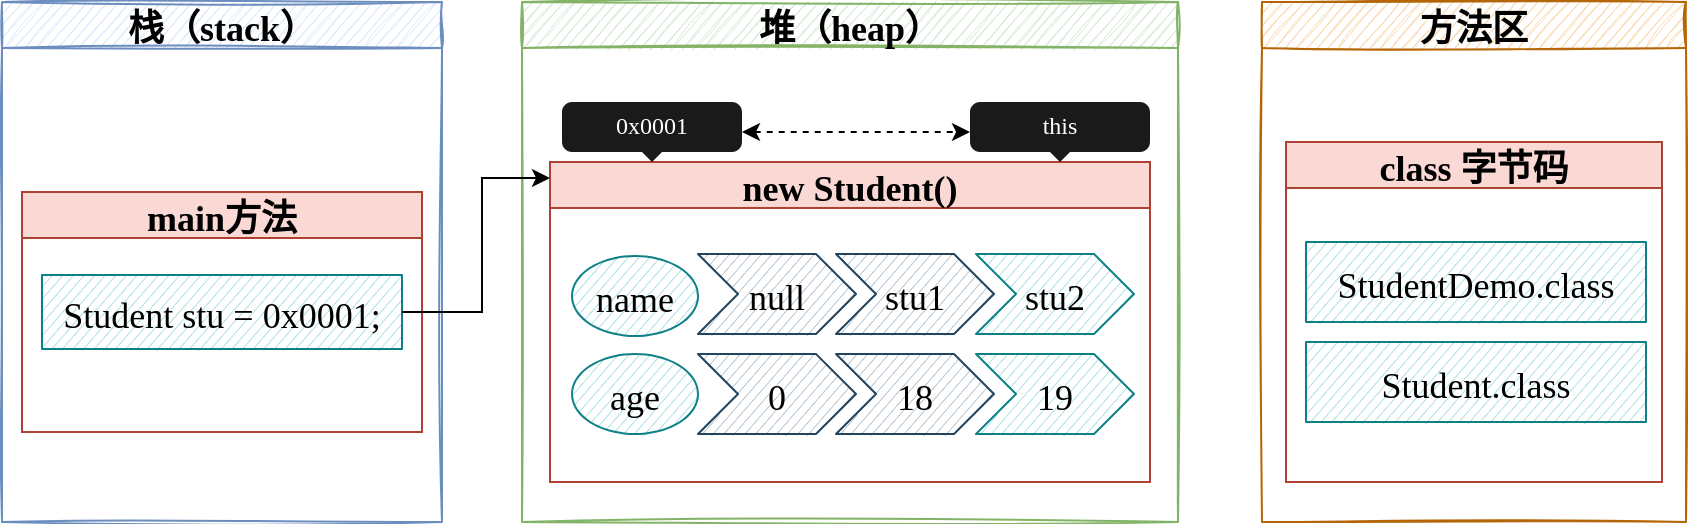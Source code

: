 <mxfile version="24.4.0" type="device">
  <diagram name="newStudent" id="OlnSrydq9xUQFclj--Ud">
    <mxGraphModel dx="1050" dy="669" grid="1" gridSize="10" guides="1" tooltips="1" connect="1" arrows="1" fold="1" page="1" pageScale="1" pageWidth="291" pageHeight="413" math="0" shadow="0">
      <root>
        <mxCell id="0" />
        <mxCell id="1" parent="0" />
        <mxCell id="vxNPVa4YINoBgpkL03Ra-1" value="栈（stack）" style="swimlane;rounded=0;strokeColor=#6c8ebf;align=center;verticalAlign=middle;fontFamily=OPPO Sans;fontSize=18;fillColor=#dae8fc;sketch=1;curveFitting=1;jiggle=1;" vertex="1" parent="1">
          <mxGeometry x="40" y="40" width="220" height="260" as="geometry" />
        </mxCell>
        <mxCell id="vxNPVa4YINoBgpkL03Ra-2" value="main方法" style="swimlane;rounded=0;strokeColor=#ae4132;align=center;verticalAlign=middle;fontFamily=OPPO Sans;fontSize=18;fillColor=#fad9d5;" vertex="1" parent="vxNPVa4YINoBgpkL03Ra-1">
          <mxGeometry x="10" y="95" width="200" height="120" as="geometry" />
        </mxCell>
        <mxCell id="vxNPVa4YINoBgpkL03Ra-3" value="Student stu = 0x0001;" style="rounded=0;strokeColor=#0e8088;align=center;verticalAlign=middle;fontFamily=OPPO Sans;fontSize=18;fillColor=#b0e3e6;sketch=1;curveFitting=1;jiggle=0;disableMultiStroke=0;" vertex="1" parent="vxNPVa4YINoBgpkL03Ra-2">
          <mxGeometry x="10" y="41.5" width="180" height="37" as="geometry" />
        </mxCell>
        <mxCell id="vxNPVa4YINoBgpkL03Ra-4" value="堆（heap）" style="swimlane;rounded=0;strokeColor=#82b366;align=center;verticalAlign=middle;fontFamily=OPPO Sans;fontSize=18;fillColor=#d5e8d4;sketch=1;curveFitting=1;jiggle=1;" vertex="1" parent="1">
          <mxGeometry x="300" y="40" width="328" height="260" as="geometry" />
        </mxCell>
        <UserObject label="new Student()" tooltip="0x0001" id="vxNPVa4YINoBgpkL03Ra-5">
          <mxCell style="swimlane;rounded=0;strokeColor=#ae4132;align=center;verticalAlign=middle;fontFamily=OPPO Sans;fontSize=18;fillColor=#fad9d5;startSize=23;points=[[0,0,0,0,0],[0,0.05,0,0,0],[0,0.5,0,0,0],[0,0.75,0,0,0],[0,1,0,0,0],[0.25,0,0,0,0],[0.25,1,0,0,0],[0.5,0,0,0,0],[0.5,1,0,0,0],[0.75,0,0,0,0],[0.75,1,0,0,0],[1,0,0,0,0],[1,0.25,0,0,0],[1,0.5,0,0,0],[1,0.75,0,0,0],[1,1,0,0,0]];" vertex="1" parent="vxNPVa4YINoBgpkL03Ra-4">
            <mxGeometry x="14" y="80" width="300" height="160" as="geometry" />
          </mxCell>
        </UserObject>
        <mxCell id="vxNPVa4YINoBgpkL03Ra-6" value="null" style="shape=step;perimeter=stepPerimeter;fixedSize=1;rounded=0;strokeColor=#23445d;align=center;verticalAlign=middle;fontFamily=OPPO Sans;fontSize=18;fillColor=#bac8d3;sketch=1;curveFitting=1;jiggle=0;" vertex="1" parent="vxNPVa4YINoBgpkL03Ra-5">
          <mxGeometry x="74" y="46" width="79" height="40" as="geometry" />
        </mxCell>
        <mxCell id="vxNPVa4YINoBgpkL03Ra-7" value="stu1" style="shape=step;perimeter=stepPerimeter;fixedSize=1;rounded=0;strokeColor=#23445d;align=center;verticalAlign=middle;fontFamily=OPPO Sans;fontSize=18;fillColor=#bac8d3;sketch=1;curveFitting=1;jiggle=0;" vertex="1" parent="vxNPVa4YINoBgpkL03Ra-5">
          <mxGeometry x="143" y="46" width="79" height="40" as="geometry" />
        </mxCell>
        <mxCell id="vxNPVa4YINoBgpkL03Ra-8" value="stu2" style="shape=step;perimeter=stepPerimeter;fixedSize=1;rounded=0;strokeColor=#0e8088;align=center;verticalAlign=middle;fontFamily=OPPO Sans;fontSize=18;fillColor=#b0e3e6;sketch=1;curveFitting=1;jiggle=0;" vertex="1" parent="vxNPVa4YINoBgpkL03Ra-5">
          <mxGeometry x="213" y="46" width="79" height="40" as="geometry" />
        </mxCell>
        <mxCell id="vxNPVa4YINoBgpkL03Ra-9" value="0" style="shape=step;perimeter=stepPerimeter;fixedSize=1;rounded=0;strokeColor=#23445d;align=center;verticalAlign=middle;fontFamily=OPPO Sans;fontSize=18;fillColor=#bac8d3;sketch=1;curveFitting=1;jiggle=0;" vertex="1" parent="vxNPVa4YINoBgpkL03Ra-5">
          <mxGeometry x="74" y="96" width="79" height="40" as="geometry" />
        </mxCell>
        <mxCell id="vxNPVa4YINoBgpkL03Ra-10" value="18" style="shape=step;perimeter=stepPerimeter;fixedSize=1;rounded=0;strokeColor=#23445d;align=center;verticalAlign=middle;fontFamily=OPPO Sans;fontSize=18;fillColor=#bac8d3;sketch=1;curveFitting=1;jiggle=0;" vertex="1" parent="vxNPVa4YINoBgpkL03Ra-5">
          <mxGeometry x="143" y="96" width="79" height="40" as="geometry" />
        </mxCell>
        <mxCell id="vxNPVa4YINoBgpkL03Ra-11" value="19" style="shape=step;perimeter=stepPerimeter;fixedSize=1;rounded=0;strokeColor=#0e8088;align=center;verticalAlign=middle;fontFamily=OPPO Sans;fontSize=18;fillColor=#b0e3e6;sketch=1;curveFitting=1;jiggle=0;" vertex="1" parent="vxNPVa4YINoBgpkL03Ra-5">
          <mxGeometry x="213" y="96" width="79" height="40" as="geometry" />
        </mxCell>
        <mxCell id="vxNPVa4YINoBgpkL03Ra-12" value="name" style="ellipse;rounded=0;strokeColor=#0e8088;align=center;verticalAlign=middle;fontFamily=OPPO Sans;fontSize=18;fillColor=#b0e3e6;sketch=1;curveFitting=1;jiggle=0;" vertex="1" parent="vxNPVa4YINoBgpkL03Ra-5">
          <mxGeometry x="11" y="47" width="63" height="40" as="geometry" />
        </mxCell>
        <mxCell id="vxNPVa4YINoBgpkL03Ra-13" value="age" style="ellipse;rounded=0;strokeColor=#0e8088;align=center;verticalAlign=middle;fontFamily=OPPO Sans;fontSize=18;fillColor=#b0e3e6;sketch=1;curveFitting=1;jiggle=0;" vertex="1" parent="vxNPVa4YINoBgpkL03Ra-5">
          <mxGeometry x="11" y="96" width="63" height="40" as="geometry" />
        </mxCell>
        <mxCell id="vxNPVa4YINoBgpkL03Ra-14" value="" style="edgeStyle=orthogonalEdgeStyle;rounded=0;orthogonalLoop=1;jettySize=auto;fontFamily=OPPO Sans;fontSize=18;fontColor=default;dashed=1;startArrow=classic;startFill=1;" edge="1" parent="vxNPVa4YINoBgpkL03Ra-4" source="vxNPVa4YINoBgpkL03Ra-15" target="vxNPVa4YINoBgpkL03Ra-16">
          <mxGeometry relative="1" as="geometry" />
        </mxCell>
        <mxCell id="vxNPVa4YINoBgpkL03Ra-15" value="0x0001" style="shadow=0;dashed=0;shape=mxgraph.bootstrap.popover;fillColor=#1A1A1A;strokeColor=none;dx=45;dy=5;rSize=5;verticalAlign=top;spacing=10;fontSize=12;spacingLeft=0;align=center;spacingTop=-10;fontColor=#FFFFFF;rounded=0;fontFamily=OPPO Sans;" vertex="1" parent="vxNPVa4YINoBgpkL03Ra-4">
          <mxGeometry x="20" y="50" width="90" height="30" as="geometry" />
        </mxCell>
        <mxCell id="vxNPVa4YINoBgpkL03Ra-16" value="this" style="shadow=0;dashed=0;shape=mxgraph.bootstrap.popover;fillColor=#1A1A1A;strokeColor=none;dx=45;dy=5;rSize=5;verticalAlign=top;spacing=10;fontSize=12;spacingLeft=0;align=center;spacingTop=-10;fontColor=#FFFFFF;rounded=0;fontFamily=OPPO Sans;" vertex="1" parent="vxNPVa4YINoBgpkL03Ra-4">
          <mxGeometry x="224" y="50" width="90" height="30" as="geometry" />
        </mxCell>
        <mxCell id="vxNPVa4YINoBgpkL03Ra-17" value="方法区" style="swimlane;rounded=0;strokeColor=#b46504;align=center;verticalAlign=middle;fontFamily=OPPO Sans;fontSize=18;fillColor=#fad7ac;sketch=1;curveFitting=1;jiggle=1;" vertex="1" parent="1">
          <mxGeometry x="670" y="40" width="212" height="260" as="geometry" />
        </mxCell>
        <mxCell id="vxNPVa4YINoBgpkL03Ra-18" value="class 字节码" style="swimlane;rounded=0;strokeColor=#ae4132;align=center;verticalAlign=middle;fontFamily=OPPO Sans;fontSize=18;fillColor=#fad9d5;" vertex="1" parent="vxNPVa4YINoBgpkL03Ra-17">
          <mxGeometry x="12" y="70" width="188" height="170" as="geometry" />
        </mxCell>
        <mxCell id="vxNPVa4YINoBgpkL03Ra-19" value="StudentDemo.class" style="rounded=0;strokeColor=#0e8088;align=center;verticalAlign=middle;fontFamily=OPPO Sans;fontSize=18;fillColor=#b0e3e6;sketch=1;curveFitting=1;jiggle=0;" vertex="1" parent="vxNPVa4YINoBgpkL03Ra-18">
          <mxGeometry x="10" y="50" width="170" height="40" as="geometry" />
        </mxCell>
        <mxCell id="vxNPVa4YINoBgpkL03Ra-20" value="Student.class" style="rounded=0;strokeColor=#0e8088;align=center;verticalAlign=middle;fontFamily=OPPO Sans;fontSize=18;fillColor=#b0e3e6;sketch=1;curveFitting=1;jiggle=0;" vertex="1" parent="vxNPVa4YINoBgpkL03Ra-18">
          <mxGeometry x="10" y="100" width="170" height="40" as="geometry" />
        </mxCell>
        <mxCell id="vxNPVa4YINoBgpkL03Ra-21" value="" style="edgeStyle=orthogonalEdgeStyle;rounded=0;orthogonalLoop=1;jettySize=auto;exitX=1;exitY=0.5;exitDx=0;exitDy=0;entryX=0;entryY=0.05;entryDx=0;entryDy=0;entryPerimeter=0;fontFamily=OPPO Sans;fontSize=18;fontColor=default;" edge="1" parent="1" source="vxNPVa4YINoBgpkL03Ra-3" target="vxNPVa4YINoBgpkL03Ra-5">
          <mxGeometry relative="1" as="geometry">
            <Array as="points">
              <mxPoint x="280" y="195" />
              <mxPoint x="280" y="128" />
            </Array>
          </mxGeometry>
        </mxCell>
      </root>
    </mxGraphModel>
  </diagram>
</mxfile>
